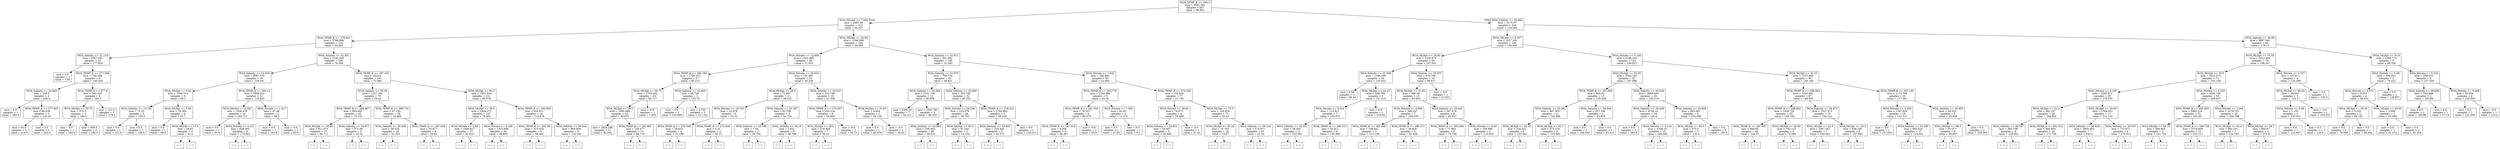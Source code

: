 digraph Tree {
node [shape=box] ;
0 [label="WOA_TEMP_K <= 294.3\nmse = 4591.391\nsamples = 647\nvalue = 96.653"] ;
1 [label="WOA_Nitrate <= 7.549\nmse = 2487.08\nsamples = 413\nvalue = 64.327"] ;
0 -> 1 [labeldistance=2.5, labelangle=45, headlabel="True"] ;
2 [label="WOA_TEMP_K <= 278.641\nmse = 2768.806\nsamples = 219\nvalue = 84.802"] ;
1 -> 2 ;
3 [label="WOA_Salinity <= 21.118\nmse = 2047.491\nsamples = 10\nvalue = 177.824"] ;
2 -> 3 ;
4 [label="mse = 0.0\nsamples = 1\nvalue = 7.95"] ;
3 -> 4 ;
5 [label="WOA_TEMP_K <= 277.506\nmse = 769.248\nsamples = 9\nvalue = 185.545"] ;
3 -> 5 ;
6 [label="WOA_Salinity <= 32.949\nmse = 249.0\nsamples = 4\nvalue = 209.0"] ;
5 -> 6 ;
7 [label="mse = 0.0\nsamples = 1\nvalue = 180.0"] ;
6 -> 7 ;
8 [label="WOA_TEMP_K <= 277.403\nmse = 48.438\nsamples = 3\nvalue = 216.25"] ;
6 -> 8 ;
9 [label="mse = 64.0\nsamples = 2\nvalue = 214.0"] ;
8 -> 9 ;
10 [label="mse = 0.0\nsamples = 1\nvalue = 220.0"] ;
8 -> 10 ;
11 [label="WOA_TEMP_K <= 277.8\nmse = 362.333\nsamples = 5\nvalue = 166.0"] ;
5 -> 11 ;
12 [label="WOA_MLDpt <= 25.75\nmse = 375.0\nsamples = 3\nvalue = 160.0"] ;
11 -> 12 ;
13 [label="mse = 0.0\nsamples = 1\nvalue = 160.0"] ;
12 -> 13 ;
14 [label="mse = 600.0\nsamples = 2\nvalue = 160.0"] ;
12 -> 14 ;
15 [label="mse = 121.0\nsamples = 2\nvalue = 178.0"] ;
11 -> 15 ;
16 [label="WOA_Salinity <= 32.301\nmse = 2192.649\nsamples = 209\nvalue = 78.509"] ;
2 -> 16 ;
17 [label="WOA_Salinity <= 21.628\nmse = 2687.725\nsamples = 18\nvalue = 129.041"] ;
16 -> 17 ;
18 [label="WOA_MLDpt <= 5.45\nmse = 1096.513\nsamples = 6\nvalue = 84.3"] ;
17 -> 18 ;
19 [label="WOA_Salinity <= 15.181\nmse = 72.25\nsamples = 2\nvalue = 129.5"] ;
18 -> 19 ;
20 [label="mse = 0.0\nsamples = 1\nvalue = 121.0"] ;
19 -> 20 ;
21 [label="mse = 0.0\nsamples = 1\nvalue = 138.0"] ;
19 -> 21 ;
22 [label="WOA_MLDpt <= 5.95\nmse = 76.365\nsamples = 4\nvalue = 61.7"] ;
18 -> 22 ;
23 [label="mse = 0.0\nsamples = 1\nvalue = 69.9"] ;
22 -> 23 ;
24 [label="WOA_MLDpt <= 11.4\nmse = 18.25\nsamples = 3\nvalue = 53.5"] ;
22 -> 24 ;
25 [label="(...)"] ;
24 -> 25 ;
28 [label="(...)"] ;
24 -> 28 ;
29 [label="WOA_TEMP_K <= 291.12\nmse = 1868.214\nsamples = 12\nvalue = 153.445"] ;
17 -> 29 ;
30 [label="WOA_Nitrate <= 0.092\nmse = 1434.978\nsamples = 10\nvalue = 165.722"] ;
29 -> 30 ;
31 [label="mse = 0.0\nsamples = 1\nvalue = 91.0"] ;
30 -> 31 ;
32 [label="WOA_Nitrate <= 0.151\nmse = 829.184\nsamples = 9\nvalue = 175.062"] ;
30 -> 32 ;
33 [label="(...)"] ;
32 -> 33 ;
36 [label="(...)"] ;
32 -> 36 ;
49 [label="WOA_Nitrate <= 1.417\nmse = 87.48\nsamples = 2\nvalue = 98.2"] ;
29 -> 49 ;
50 [label="mse = 0.0\nsamples = 1\nvalue = 103.6"] ;
49 -> 50 ;
51 [label="mse = -0.0\nsamples = 1\nvalue = 82.0"] ;
49 -> 51 ;
52 [label="WOA_TEMP_K <= 287.433\nmse = 1822.4\nsamples = 191\nvalue = 72.895"] ;
16 -> 52 ;
53 [label="WOA_Salinity <= 35.26\nmse = 1227.165\nsamples = 70\nvalue = 54.42"] ;
52 -> 53 ;
54 [label="WOA_TEMP_K <= 286.407\nmse = 993.945\nsamples = 42\nvalue = 75.124"] ;
53 -> 54 ;
55 [label="WOA_MLDpt <= 30.65\nmse = 811.573\nsamples = 37\nvalue = 80.711"] ;
54 -> 55 ;
56 [label="(...)"] ;
55 -> 56 ;
81 [label="(...)"] ;
55 -> 81 ;
118 [label="WOA_Salinity <= 34.877\nmse = 371.66\nsamples = 5\nvalue = 33.22"] ;
54 -> 118 ;
119 [label="(...)"] ;
118 -> 119 ;
122 [label="(...)"] ;
118 -> 122 ;
127 [label="WOA_TEMP_K <= 286.714\nmse = 47.103\nsamples = 28\nvalue = 24.465"] ;
53 -> 127 ;
128 [label="WOA_Salinity <= 35.296\nmse = 29.535\nsamples = 20\nvalue = 22.325"] ;
127 -> 128 ;
129 [label="(...)"] ;
128 -> 129 ;
134 [label="(...)"] ;
128 -> 134 ;
143 [label="WOA_TEMP_K <= 287.028\nmse = 53.977\nsamples = 8\nvalue = 29.03"] ;
127 -> 143 ;
144 [label="(...)"] ;
143 -> 144 ;
147 [label="(...)"] ;
143 -> 147 ;
150 [label="WOA_MLDpt <= 94.5\nmse = 1851.534\nsamples = 121\nvalue = 84.019"] ;
52 -> 150 ;
151 [label="WOA_MLDpt <= 38.5\nmse = 1828.372\nsamples = 107\nvalue = 79.402"] ;
150 -> 151 ;
152 [label="WOA_Nitrate <= 5.08\nmse = 1946.817\nsamples = 57\nvalue = 93.015"] ;
151 -> 152 ;
153 [label="(...)"] ;
152 -> 153 ;
248 [label="(...)"] ;
152 -> 248 ;
251 [label="WOA_Nitrate <= 0.108\nmse = 1322.698\nsamples = 50\nvalue = 65.456"] ;
151 -> 251 ;
252 [label="(...)"] ;
251 -> 252 ;
261 [label="(...)"] ;
251 -> 261 ;
334 [label="WOA_TEMP_K <= 292.695\nmse = 923.911\nsamples = 14\nvalue = 114.676"] ;
150 -> 334 ;
335 [label="WOA_TEMP_K <= 292.56\nmse = 413.018\nsamples = 8\nvalue = 98.462"] ;
334 -> 335 ;
336 [label="(...)"] ;
335 -> 336 ;
341 [label="(...)"] ;
335 -> 341 ;
344 [label="WOA_Salinity <= 36.624\nmse = 884.009\nsamples = 6\nvalue = 132.242"] ;
334 -> 344 ;
345 [label="(...)"] ;
344 -> 345 ;
350 [label="(...)"] ;
344 -> 350 ;
353 [label="WOA_MLDpt <= 32.65\nmse = 1059.008\nsamples = 194\nvalue = 39.959"] ;
1 -> 353 ;
354 [label="WOA_Nitrate <= 12.609\nmse = 1551.885\nsamples = 48\nvalue = 71.033"] ;
353 -> 354 ;
355 [label="WOA_TEMP_K <= 286.769\nmse = 1700.472\nsamples = 27\nvalue = 90.213"] ;
354 -> 355 ;
356 [label="WOA_MLDpt <= 30.75\nmse = 1785.662\nsamples = 24\nvalue = 85.717"] ;
355 -> 356 ;
357 [label="WOA_MLDpt <= 29.5\nmse = 1650.688\nsamples = 23\nvalue = 88.075"] ;
356 -> 357 ;
358 [label="mse = 2834.346\nsamples = 11\nvalue = 82.542"] ;
357 -> 358 ;
359 [label="WOA_TEMP_K <= 282.891\nmse = 149.477\nsamples = 12\nvalue = 94.715"] ;
357 -> 359 ;
360 [label="(...)"] ;
359 -> 360 ;
361 [label="(...)"] ;
359 -> 361 ;
362 [label="mse = -0.0\nsamples = 1\nvalue = 7.895"] ;
356 -> 362 ;
363 [label="WOA_Salinity <= 34.932\nmse = 48.729\nsamples = 3\nvalue = 120.79"] ;
355 -> 363 ;
364 [label="mse = 0.0\nsamples = 1\nvalue = 134.669"] ;
363 -> 364 ;
365 [label="mse = 0.723\nsamples = 2\nvalue = 117.321"] ;
363 -> 365 ;
366 [label="WOA_Nitrate <= 25.034\nmse = 191.991\nsamples = 21\nvalue = 45.239"] ;
354 -> 366 ;
367 [label="WOA_MLDpt <= 29.3\nmse = 71.807\nsamples = 11\nvalue = 38.522"] ;
366 -> 367 ;
368 [label="WOA_Nitrate <= 19.723\nmse = 22.978\nsamples = 6\nvalue = 32.32"] ;
367 -> 368 ;
369 [label="WOA_TEMP_K <= 276.598\nmse = 26.823\nsamples = 4\nvalue = 31.196"] ;
368 -> 369 ;
370 [label="(...)"] ;
369 -> 370 ;
371 [label="(...)"] ;
369 -> 371 ;
372 [label="WOA_TEMP_K <= 272.828\nmse = 2.31\nsamples = 2\nvalue = 35.13"] ;
368 -> 372 ;
373 [label="(...)"] ;
372 -> 373 ;
374 [label="(...)"] ;
372 -> 374 ;
375 [label="WOA_Salinity <= 33.387\nmse = 43.706\nsamples = 5\nvalue = 44.724"] ;
367 -> 375 ;
376 [label="WOA_Salinity <= 33.186\nmse = 7.54\nsamples = 2\nvalue = 34.764"] ;
375 -> 376 ;
377 [label="(...)"] ;
376 -> 377 ;
378 [label="(...)"] ;
376 -> 378 ;
379 [label="WOA_Salinity <= 34.16\nmse = 2.621\nsamples = 3\nvalue = 48.708"] ;
375 -> 379 ;
380 [label="(...)"] ;
379 -> 380 ;
383 [label="(...)"] ;
379 -> 383 ;
384 [label="WOA_Salinity <= 33.522\nmse = 222.748\nsamples = 10\nvalue = 51.508"] ;
366 -> 384 ;
385 [label="WOA_TEMP_K <= 274.007\nmse = 229.318\nsamples = 8\nvalue = 54.604"] ;
384 -> 385 ;
386 [label="WOA_MLDpt <= 26.6\nmse = 218.446\nsamples = 7\nvalue = 56.23"] ;
385 -> 386 ;
387 [label="(...)"] ;
386 -> 387 ;
388 [label="(...)"] ;
386 -> 388 ;
389 [label="mse = -0.0\nsamples = 1\nvalue = 36.72"] ;
385 -> 389 ;
390 [label="WOA_MLDpt <= 31.65\nmse = 4.824\nsamples = 2\nvalue = 39.126"] ;
384 -> 390 ;
391 [label="mse = 0.0\nsamples = 1\nvalue = 40.679"] ;
390 -> 391 ;
392 [label="mse = -0.0\nsamples = 1\nvalue = 36.02"] ;
390 -> 392 ;
393 [label="WOA_Salinity <= 33.911\nmse = 561.042\nsamples = 146\nvalue = 31.043"] ;
353 -> 393 ;
394 [label="WOA_Salinity <= 32.979\nmse = 799.734\nsamples = 63\nvalue = 44.431"] ;
393 -> 394 ;
395 [label="WOA_Salinity <= 32.564\nmse = 2151.736\nsamples = 12\nvalue = 59.559"] ;
394 -> 395 ;
396 [label="mse = 2380.29\nsamples = 7\nvalue = 54.311"] ;
395 -> 396 ;
397 [label="mse = 1631.782\nsamples = 5\nvalue = 68.555"] ;
395 -> 397 ;
398 [label="WOA_Salinity <= 33.899\nmse = 353.783\nsamples = 51\nvalue = 40.325"] ;
394 -> 398 ;
399 [label="WOA_Nitrate <= 28.256\nmse = 223.979\nsamples = 48\nvalue = 38.755"] ;
398 -> 399 ;
400 [label="WOA_Salinity <= 33.895\nmse = 209.482\nsamples = 46\nvalue = 39.525"] ;
399 -> 400 ;
401 [label="(...)"] ;
400 -> 401 ;
480 [label="(...)"] ;
400 -> 480 ;
481 [label="WOA_MLDpt <= 83.0\nmse = 61.244\nsamples = 2\nvalue = 14.104"] ;
399 -> 481 ;
482 [label="(...)"] ;
481 -> 482 ;
483 [label="(...)"] ;
481 -> 483 ;
484 [label="WOA_TEMP_K <= 276.412\nmse = 1783.665\nsamples = 3\nvalue = 66.233"] ;
398 -> 484 ;
485 [label="WOA_Salinity <= 33.905\nmse = 324.445\nsamples = 2\nvalue = 43.573"] ;
484 -> 485 ;
486 [label="(...)"] ;
485 -> 486 ;
487 [label="(...)"] ;
485 -> 487 ;
488 [label="mse = 0.0\nsamples = 1\nvalue = 134.211"] ;
484 -> 488 ;
489 [label="WOA_Nitrate <= 7.642\nmse = 244.893\nsamples = 83\nvalue = 22.992"] ;
393 -> 489 ;
490 [label="WOA_TEMP_K <= 281.778\nmse = 1244.486\nsamples = 6\nvalue = 42.24"] ;
489 -> 490 ;
491 [label="WOA_TEMP_K <= 281.354\nmse = 76.327\nsamples = 4\nvalue = 80.575"] ;
490 -> 491 ;
492 [label="WOA_TEMP_K <= 281.019\nmse = 6.056\nsamples = 3\nvalue = 85.467"] ;
491 -> 492 ;
493 [label="(...)"] ;
492 -> 493 ;
494 [label="(...)"] ;
492 -> 494 ;
495 [label="mse = -0.0\nsamples = 1\nvalue = 65.9"] ;
491 -> 495 ;
496 [label="WOA_Nitrate <= 7.595\nmse = 62.83\nsamples = 2\nvalue = 11.572"] ;
490 -> 496 ;
497 [label="mse = 0.0\nsamples = 1\nvalue = 21.28"] ;
496 -> 497 ;
498 [label="mse = 0.0\nsamples = 1\nvalue = 5.1"] ;
496 -> 498 ;
499 [label="WOA_TEMP_K <= 274.348\nmse = 154.629\nsamples = 77\nvalue = 21.745"] ;
489 -> 499 ;
500 [label="WOA_Nitrate <= 28.44\nmse = 78.971\nsamples = 6\nvalue = 33.489"] ;
499 -> 500 ;
501 [label="WOA_Salinity <= 33.921\nmse = 29.407\nsamples = 5\nvalue = 30.496"] ;
500 -> 501 ;
502 [label="(...)"] ;
501 -> 502 ;
503 [label="(...)"] ;
501 -> 503 ;
510 [label="mse = -0.0\nsamples = 1\nvalue = 51.45"] ;
500 -> 510 ;
511 [label="WOA_MLDpt <= 73.5\nmse = 145.926\nsamples = 71\nvalue = 20.43"] ;
499 -> 511 ;
512 [label="WOA_MLDpt <= 50.35\nmse = 10.705\nsamples = 16\nvalue = 14.67"] ;
511 -> 512 ;
513 [label="(...)"] ;
512 -> 513 ;
522 [label="(...)"] ;
512 -> 522 ;
539 [label="WOA_Salinity <= 35.124\nmse = 175.971\nsamples = 55\nvalue = 22.33"] ;
511 -> 539 ;
540 [label="(...)"] ;
539 -> 540 ;
561 [label="(...)"] ;
539 -> 561 ;
592 [label="WOA_Salinity <= 35.694\nmse = 3175.37\nsamples = 234\nvalue = 154.082"] ;
0 -> 592 [labeldistance=2.5, labelangle=-45, headlabel="False"] ;
593 [label="WOA_Nitrate <= 0.107\nmse = 2257.291\nsamples = 149\nvalue = 140.443"] ;
592 -> 593 ;
594 [label="WOA_MLDpt <= 18.95\nmse = 1330.974\nsamples = 26\nvalue = 107.542"] ;
593 -> 594 ;
595 [label="WOA_Salinity <= 32.599\nmse = 1186.168\nsamples = 10\nvalue = 134.622"] ;
594 -> 595 ;
596 [label="mse = 0.58\nsamples = 2\nvalue = 88.44"] ;
595 -> 596 ;
597 [label="WOA_MLDpt <= 14.15\nmse = 559.708\nsamples = 8\nvalue = 151.415"] ;
595 -> 597 ;
598 [label="WOA_Nitrate <= 0.014\nmse = 115.611\nsamples = 7\nvalue = 144.673"] ;
597 -> 598 ;
599 [label="WOA_Salinity <= 35.521\nmse = 38.265\nsamples = 3\nvalue = 153.361"] ;
598 -> 599 ;
600 [label="(...)"] ;
599 -> 600 ;
603 [label="(...)"] ;
599 -> 603 ;
604 [label="WOA_TEMP_K <= 299.513\nmse = 42.011\nsamples = 4\nvalue = 135.985"] ;
598 -> 604 ;
605 [label="(...)"] ;
604 -> 605 ;
608 [label="(...)"] ;
604 -> 608 ;
609 [label="mse = 0.0\nsamples = 1\nvalue = 218.84"] ;
597 -> 609 ;
610 [label="WOA_Salinity <= 35.555\nmse = 676.708\nsamples = 16\nvalue = 90.617"] ;
594 -> 610 ;
611 [label="WOA_MLDpt <= 37.65\nmse = 486.58\nsamples = 15\nvalue = 93.642"] ;
610 -> 611 ;
612 [label="WOA_Nitrate <= 0.054\nmse = 386.267\nsamples = 7\nvalue = 104.078"] ;
611 -> 612 ;
613 [label="WOA_TEMP_K <= 302.569\nmse = 198.341\nsamples = 5\nvalue = 115.148"] ;
612 -> 613 ;
614 [label="(...)"] ;
613 -> 614 ;
621 [label="(...)"] ;
613 -> 621 ;
622 [label="WOA_TEMP_K <= 299.271\nmse = 26.828\nsamples = 2\nvalue = 81.938"] ;
612 -> 622 ;
623 [label="(...)"] ;
622 -> 623 ;
624 [label="(...)"] ;
622 -> 624 ;
625 [label="WOA_Salinity <= 35.042\nmse = 347.578\nsamples = 8\nvalue = 82.257"] ;
611 -> 625 ;
626 [label="WOA_TEMP_K <= 302.094\nmse = 71.965\nsamples = 6\nvalue = 74.758"] ;
625 -> 626 ;
627 [label="(...)"] ;
626 -> 627 ;
634 [label="(...)"] ;
626 -> 634 ;
635 [label="WOA_Nitrate <= 0.05\nmse = 195.886\nsamples = 2\nvalue = 116.004"] ;
625 -> 635 ;
636 [label="(...)"] ;
635 -> 636 ;
637 [label="(...)"] ;
635 -> 637 ;
638 [label="mse = -0.0\nsamples = 1\nvalue = 21.053"] ;
610 -> 638 ;
639 [label="WOA_Nitrate <= 0.144\nmse = 2186.244\nsamples = 123\nvalue = 146.827"] ;
593 -> 639 ;
640 [label="WOA_MLDpt <= 53.25\nmse = 3544.142\nsamples = 33\nvalue = 167.988"] ;
639 -> 640 ;
641 [label="WOA_TEMP_K <= 301.685\nmse = 860.92\nsamples = 13\nvalue = 135.528"] ;
640 -> 641 ;
642 [label="WOA_Salinity <= 33.381\nmse = 487.365\nsamples = 11\nvalue = 142.906"] ;
641 -> 642 ;
643 [label="WOA_MLDpt <= 23.35\nmse = 234.532\nsamples = 6\nvalue = 155.361"] ;
642 -> 643 ;
644 [label="(...)"] ;
643 -> 644 ;
645 [label="(...)"] ;
643 -> 645 ;
646 [label="WOA_MLDpt <= 42.1\nmse = 473.379\nsamples = 5\nvalue = 133.565"] ;
642 -> 646 ;
647 [label="(...)"] ;
646 -> 647 ;
652 [label="(...)"] ;
646 -> 652 ;
653 [label="WOA_Salinity <= 34.444\nmse = 427.106\nsamples = 2\nvalue = 83.879"] ;
641 -> 653 ;
654 [label="mse = 0.0\nsamples = 1\nvalue = 104.545"] ;
653 -> 654 ;
655 [label="mse = 0.0\nsamples = 1\nvalue = 63.212"] ;
653 -> 655 ;
656 [label="WOA_Salinity <= 34.629\nmse = 4095.483\nsamples = 20\nvalue = 184.219"] ;
640 -> 656 ;
657 [label="WOA_Salinity <= 34.028\nmse = 4738.24\nsamples = 16\nvalue = 192.6"] ;
656 -> 657 ;
658 [label="mse = 0.0\nsamples = 1\nvalue = 265.0"] ;
657 -> 658 ;
659 [label="WOA_Nitrate <= 0.124\nmse = 4708.16\nsamples = 15\nvalue = 189.583"] ;
657 -> 659 ;
660 [label="(...)"] ;
659 -> 660 ;
665 [label="(...)"] ;
659 -> 665 ;
668 [label="WOA_Salinity <= 34.828\nmse = 653.061\nsamples = 4\nvalue = 154.286"] ;
656 -> 668 ;
669 [label="WOA_MLDpt <= 63.0\nmse = 275.0\nsamples = 3\nvalue = 135.0"] ;
668 -> 669 ;
670 [label="(...)"] ;
669 -> 670 ;
671 [label="(...)"] ;
669 -> 671 ;
672 [label="mse = 0.0\nsamples = 1\nvalue = 180.0"] ;
668 -> 672 ;
673 [label="WOA_MLDpt <= 43.25\nmse = 1575.666\nsamples = 90\nvalue = 140.188"] ;
639 -> 673 ;
674 [label="WOA_TEMP_K <= 299.564\nmse = 1442.661\nsamples = 67\nvalue = 149.402"] ;
673 -> 674 ;
675 [label="WOA_TEMP_K <= 298.852\nmse = 1028.725\nsamples = 52\nvalue = 140.135"] ;
674 -> 675 ;
676 [label="WOA_TEMP_K <= 297.987\nmse = 869.44\nsamples = 49\nvalue = 142.57"] ;
675 -> 676 ;
677 [label="(...)"] ;
676 -> 677 ;
740 [label="(...)"] ;
676 -> 740 ;
755 [label="WOA_MLDpt <= 26.05\nmse = 792.123\nsamples = 3\nvalue = 73.589"] ;
675 -> 755 ;
756 [label="(...)"] ;
755 -> 756 ;
757 [label="(...)"] ;
755 -> 757 ;
760 [label="WOA_Salinity <= 34.473\nmse = 1527.373\nsamples = 15\nvalue = 182.222"] ;
674 -> 760 ;
761 [label="WOA_MLDpt <= 31.9\nmse = 1947.167\nsamples = 7\nvalue = 160.282"] ;
760 -> 761 ;
762 [label="(...)"] ;
761 -> 762 ;
767 [label="(...)"] ;
761 -> 767 ;
774 [label="WOA_MLDpt <= 33.2\nmse = 638.105\nsamples = 8\nvalue = 197.894"] ;
760 -> 774 ;
775 [label="(...)"] ;
774 -> 775 ;
788 [label="(...)"] ;
774 -> 788 ;
789 [label="WOA_TEMP_K <= 301.185\nmse = 1173.768\nsamples = 23\nvalue = 117.361"] ;
673 -> 789 ;
790 [label="WOA_Nitrate <= 0.256\nmse = 1347.834\nsamples = 18\nvalue = 125.512"] ;
789 -> 790 ;
791 [label="mse = -0.0\nsamples = 1\nvalue = 197.633"] ;
790 -> 791 ;
792 [label="WOA_Salinity <= 32.285\nmse = 893.524\nsamples = 17\nvalue = 118.051"] ;
790 -> 792 ;
793 [label="(...)"] ;
792 -> 793 ;
794 [label="(...)"] ;
792 -> 794 ;
821 [label="WOA_Salinity <= 35.455\nmse = 60.023\nsamples = 5\nvalue = 95.626"] ;
789 -> 821 ;
822 [label="WOA_MLDpt <= 99.3\nmse = 20.377\nsamples = 4\nvalue = 90.807"] ;
821 -> 822 ;
823 [label="(...)"] ;
822 -> 823 ;
828 [label="(...)"] ;
822 -> 828 ;
829 [label="mse = 0.0\nsamples = 1\nvalue = 105.263"] ;
821 -> 829 ;
830 [label="WOA_Salinity <= 36.69\nmse = 3887.943\nsamples = 85\nvalue = 178.15"] ;
592 -> 830 ;
831 [label="WOA_MLDpt <= 75.55\nmse = 3412.409\nsamples = 76\nvalue = 186.547"] ;
830 -> 831 ;
832 [label="WOA_MLDpt <= 30.9\nmse = 3312.574\nsamples = 72\nvalue = 191.149"] ;
831 -> 832 ;
833 [label="WOA_Nitrate <= 0.165\nmse = 2265.972\nsamples = 39\nvalue = 179.035"] ;
832 -> 833 ;
834 [label="WOA_MLDpt <= 21.0\nmse = 962.167\nsamples = 28\nvalue = 164.954"] ;
833 -> 834 ;
835 [label="WOA_Salinity <= 36.507\nmse = 882.108\nsamples = 4\nvalue = 126.091"] ;
834 -> 835 ;
836 [label="(...)"] ;
835 -> 836 ;
841 [label="(...)"] ;
835 -> 841 ;
842 [label="WOA_TEMP_K <= 301.522\nmse = 665.604\nsamples = 24\nvalue = 171.756"] ;
834 -> 842 ;
843 [label="(...)"] ;
842 -> 843 ;
862 [label="(...)"] ;
842 -> 862 ;
863 [label="WOA_MLDpt <= 20.65\nmse = 3769.023\nsamples = 11\nvalue = 212.125"] ;
833 -> 863 ;
864 [label="WOA_Salinity <= 36.429\nmse = 3835.453\nsamples = 7\nvalue = 240.2"] ;
863 -> 864 ;
865 [label="(...)"] ;
864 -> 865 ;
872 [label="(...)"] ;
864 -> 872 ;
873 [label="WOA_Salinity <= 36.037\nmse = 713.671\nsamples = 4\nvalue = 170.013"] ;
863 -> 873 ;
874 [label="(...)"] ;
873 -> 874 ;
875 [label="(...)"] ;
873 -> 875 ;
878 [label="WOA_Nitrate <= 0.234\nmse = 4282.756\nsamples = 33\nvalue = 208.057"] ;
832 -> 878 ;
879 [label="WOA_TEMP_K <= 295.953\nmse = 2882.216\nsamples = 23\nvalue = 225.05"] ;
878 -> 879 ;
880 [label="WOA_MLDpt <= 54.75\nmse = 494.663\nsamples = 2\nvalue = 141.754"] ;
879 -> 880 ;
881 [label="(...)"] ;
880 -> 881 ;
882 [label="(...)"] ;
880 -> 882 ;
883 [label="WOA_TEMP_K <= 298.726\nmse = 2376.849\nsamples = 21\nvalue = 233.111"] ;
879 -> 883 ;
884 [label="(...)"] ;
883 -> 884 ;
895 [label="(...)"] ;
883 -> 895 ;
900 [label="WOA_Nitrate <= 2.304\nmse = 5279.701\nsamples = 10\nvalue = 166.788"] ;
878 -> 900 ;
901 [label="WOA_MLDpt <= 63.6\nmse = 862.161\nsamples = 7\nvalue = 124.783"] ;
900 -> 901 ;
902 [label="(...)"] ;
901 -> 902 ;
911 [label="(...)"] ;
901 -> 911 ;
914 [label="WOA_MLDpt <= 59.1\nmse = 885.07\nsamples = 3\nvalue = 271.8"] ;
900 -> 914 ;
915 [label="(...)"] ;
914 -> 915 ;
918 [label="(...)"] ;
914 -> 918 ;
919 [label="WOA_Nitrate <= 0.327\nmse = 167.611\nsamples = 4\nvalue = 120.399"] ;
831 -> 919 ;
920 [label="WOA_MLDpt <= 80.35\nmse = 48.501\nsamples = 3\nvalue = 116.17"] ;
919 -> 920 ;
921 [label="WOA_Nitrate <= 0.08\nmse = 1.155\nsamples = 2\nvalue = 120.537"] ;
920 -> 921 ;
922 [label="mse = 0.0\nsamples = 1\nvalue = 122.687"] ;
921 -> 922 ;
923 [label="mse = 0.0\nsamples = 1\nvalue = 120.0"] ;
921 -> 923 ;
924 [label="mse = -0.0\nsamples = 1\nvalue = 105.253"] ;
920 -> 924 ;
925 [label="mse = 0.0\nsamples = 1\nvalue = 150.0"] ;
919 -> 925 ;
926 [label="WOA_MLDpt <= 53.9\nmse = 1408.713\nsamples = 9\nvalue = 98.706"] ;
830 -> 926 ;
927 [label="WOA_Nitrate <= 0.261\nmse = 399.952\nsamples = 5\nvalue = 74.422"] ;
926 -> 927 ;
928 [label="WOA_Nitrate <= 0.074\nmse = 8.203\nsamples = 4\nvalue = 66.932"] ;
927 -> 928 ;
929 [label="WOA_MLDpt <= 39.55\nmse = 0.255\nsamples = 2\nvalue = 69.135"] ;
928 -> 929 ;
930 [label="mse = 0.0\nsamples = 1\nvalue = 70.009"] ;
929 -> 930 ;
931 [label="mse = 0.0\nsamples = 1\nvalue = 68.844"] ;
929 -> 931 ;
932 [label="WOA_MLDpt <= 43.05\nmse = 3.699\nsamples = 2\nvalue = 63.994"] ;
928 -> 932 ;
933 [label="mse = 0.0\nsamples = 1\nvalue = 61.274"] ;
932 -> 933 ;
934 [label="mse = 0.0\nsamples = 1\nvalue = 65.354"] ;
932 -> 934 ;
935 [label="mse = 0.0\nsamples = 1\nvalue = 126.857"] ;
927 -> 935 ;
936 [label="WOA_Nitrate <= 0.216\nmse = 569.633\nsamples = 4\nvalue = 137.559"] ;
926 -> 936 ;
937 [label="WOA_Salinity <= 36.839\nmse = 193.488\nsamples = 2\nvalue = 163.89"] ;
936 -> 937 ;
938 [label="mse = 0.0\nsamples = 1\nvalue = 149.98"] ;
937 -> 938 ;
939 [label="mse = 0.0\nsamples = 1\nvalue = 177.8"] ;
937 -> 939 ;
940 [label="WOA_Nitrate <= 0.468\nmse = 50.054\nsamples = 2\nvalue = 120.005"] ;
936 -> 940 ;
941 [label="mse = 0.0\nsamples = 1\nvalue = 125.008"] ;
940 -> 941 ;
942 [label="mse = -0.0\nsamples = 1\nvalue = 110.0"] ;
940 -> 942 ;
}